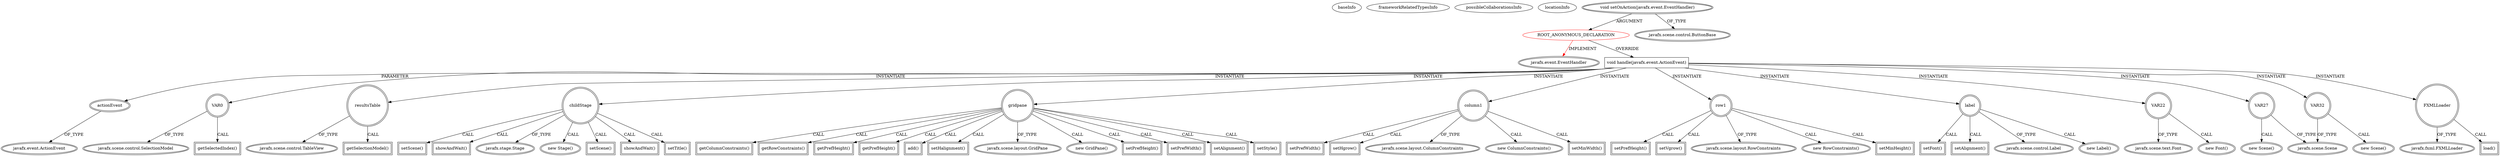 digraph {
baseInfo[graphId=2316,category="extension_graph",isAnonymous=true,possibleRelation=false]
frameworkRelatedTypesInfo[0="javafx.event.EventHandler"]
possibleCollaborationsInfo[]
locationInfo[projectName="crosswords-testEnvironment",filePath="/crosswords-testEnvironment/testEnvironment-master/src/GUI/MainController.java",contextSignature="void initialize(java.net.URL,java.util.ResourceBundle)",graphId="2316"]
0[label="ROOT_ANONYMOUS_DECLARATION",vertexType="ROOT_ANONYMOUS_DECLARATION",isFrameworkType=false,color=red]
1[label="javafx.event.EventHandler",vertexType="FRAMEWORK_INTERFACE_TYPE",isFrameworkType=true,peripheries=2]
2[label="void setOnAction(javafx.event.EventHandler)",vertexType="OUTSIDE_CALL",isFrameworkType=true,peripheries=2]
3[label="javafx.scene.control.ButtonBase",vertexType="FRAMEWORK_CLASS_TYPE",isFrameworkType=true,peripheries=2]
4[label="void handle(javafx.event.ActionEvent)",vertexType="OVERRIDING_METHOD_DECLARATION",isFrameworkType=false,shape=box]
5[label="actionEvent",vertexType="PARAMETER_DECLARATION",isFrameworkType=true,peripheries=2]
6[label="javafx.event.ActionEvent",vertexType="FRAMEWORK_CLASS_TYPE",isFrameworkType=true,peripheries=2]
7[label="VAR0",vertexType="VARIABLE_EXPRESION",isFrameworkType=true,peripheries=2,shape=circle]
9[label="javafx.scene.control.SelectionModel",vertexType="FRAMEWORK_CLASS_TYPE",isFrameworkType=true,peripheries=2]
8[label="getSelectedIndex()",vertexType="INSIDE_CALL",isFrameworkType=true,peripheries=2,shape=box]
10[label="resultsTable",vertexType="VARIABLE_EXPRESION",isFrameworkType=true,peripheries=2,shape=circle]
12[label="javafx.scene.control.TableView",vertexType="FRAMEWORK_CLASS_TYPE",isFrameworkType=true,peripheries=2]
11[label="getSelectionModel()",vertexType="INSIDE_CALL",isFrameworkType=true,peripheries=2,shape=box]
14[label="childStage",vertexType="VARIABLE_EXPRESION",isFrameworkType=true,peripheries=2,shape=circle]
15[label="javafx.stage.Stage",vertexType="FRAMEWORK_CLASS_TYPE",isFrameworkType=true,peripheries=2]
13[label="new Stage()",vertexType="CONSTRUCTOR_CALL",isFrameworkType=true,peripheries=2]
17[label="gridpane",vertexType="VARIABLE_EXPRESION",isFrameworkType=true,peripheries=2,shape=circle]
18[label="javafx.scene.layout.GridPane",vertexType="FRAMEWORK_CLASS_TYPE",isFrameworkType=true,peripheries=2]
16[label="new GridPane()",vertexType="CONSTRUCTOR_CALL",isFrameworkType=true,peripheries=2]
20[label="setPrefHeight()",vertexType="INSIDE_CALL",isFrameworkType=true,peripheries=2,shape=box]
22[label="setPrefWidth()",vertexType="INSIDE_CALL",isFrameworkType=true,peripheries=2,shape=box]
24[label="setAlignment()",vertexType="INSIDE_CALL",isFrameworkType=true,peripheries=2,shape=box]
26[label="setStyle()",vertexType="INSIDE_CALL",isFrameworkType=true,peripheries=2,shape=box]
28[label="column1",vertexType="VARIABLE_EXPRESION",isFrameworkType=true,peripheries=2,shape=circle]
29[label="javafx.scene.layout.ColumnConstraints",vertexType="FRAMEWORK_CLASS_TYPE",isFrameworkType=true,peripheries=2]
27[label="new ColumnConstraints()",vertexType="CONSTRUCTOR_CALL",isFrameworkType=true,peripheries=2]
31[label="setMinWidth()",vertexType="INSIDE_CALL",isFrameworkType=true,peripheries=2,shape=box]
33[label="setPrefWidth()",vertexType="INSIDE_CALL",isFrameworkType=true,peripheries=2,shape=box]
35[label="setHgrow()",vertexType="INSIDE_CALL",isFrameworkType=true,peripheries=2,shape=box]
37[label="getColumnConstraints()",vertexType="INSIDE_CALL",isFrameworkType=true,peripheries=2,shape=box]
39[label="row1",vertexType="VARIABLE_EXPRESION",isFrameworkType=true,peripheries=2,shape=circle]
40[label="javafx.scene.layout.RowConstraints",vertexType="FRAMEWORK_CLASS_TYPE",isFrameworkType=true,peripheries=2]
38[label="new RowConstraints()",vertexType="CONSTRUCTOR_CALL",isFrameworkType=true,peripheries=2]
42[label="setMinHeight()",vertexType="INSIDE_CALL",isFrameworkType=true,peripheries=2,shape=box]
44[label="setPrefHeight()",vertexType="INSIDE_CALL",isFrameworkType=true,peripheries=2,shape=box]
46[label="setVgrow()",vertexType="INSIDE_CALL",isFrameworkType=true,peripheries=2,shape=box]
48[label="getRowConstraints()",vertexType="INSIDE_CALL",isFrameworkType=true,peripheries=2,shape=box]
50[label="getPrefHeight()",vertexType="INSIDE_CALL",isFrameworkType=true,peripheries=2,shape=box]
52[label="getPrefHeight()",vertexType="INSIDE_CALL",isFrameworkType=true,peripheries=2,shape=box]
54[label="label",vertexType="VARIABLE_EXPRESION",isFrameworkType=true,peripheries=2,shape=circle]
55[label="javafx.scene.control.Label",vertexType="FRAMEWORK_CLASS_TYPE",isFrameworkType=true,peripheries=2]
53[label="new Label()",vertexType="CONSTRUCTOR_CALL",isFrameworkType=true,peripheries=2]
57[label="setFont()",vertexType="INSIDE_CALL",isFrameworkType=true,peripheries=2,shape=box]
59[label="VAR22",vertexType="VARIABLE_EXPRESION",isFrameworkType=true,peripheries=2,shape=circle]
60[label="javafx.scene.text.Font",vertexType="FRAMEWORK_CLASS_TYPE",isFrameworkType=true,peripheries=2]
58[label="new Font()",vertexType="CONSTRUCTOR_CALL",isFrameworkType=true,peripheries=2]
62[label="add()",vertexType="INSIDE_CALL",isFrameworkType=true,peripheries=2,shape=box]
64[label="setHalignment()",vertexType="INSIDE_CALL",isFrameworkType=true,peripheries=2,shape=box]
66[label="setAlignment()",vertexType="INSIDE_CALL",isFrameworkType=true,peripheries=2,shape=box]
68[label="setScene()",vertexType="INSIDE_CALL",isFrameworkType=true,peripheries=2,shape=box]
70[label="VAR27",vertexType="VARIABLE_EXPRESION",isFrameworkType=true,peripheries=2,shape=circle]
71[label="javafx.scene.Scene",vertexType="FRAMEWORK_CLASS_TYPE",isFrameworkType=true,peripheries=2]
69[label="new Scene()",vertexType="CONSTRUCTOR_CALL",isFrameworkType=true,peripheries=2]
73[label="showAndWait()",vertexType="INSIDE_CALL",isFrameworkType=true,peripheries=2,shape=box]
75[label="setTitle()",vertexType="INSIDE_CALL",isFrameworkType=true,peripheries=2,shape=box]
76[label="FXMLLoader",vertexType="VARIABLE_EXPRESION",isFrameworkType=true,peripheries=2,shape=circle]
78[label="javafx.fxml.FXMLLoader",vertexType="FRAMEWORK_CLASS_TYPE",isFrameworkType=true,peripheries=2]
77[label="load()",vertexType="INSIDE_CALL",isFrameworkType=true,peripheries=2,shape=box]
80[label="setScene()",vertexType="INSIDE_CALL",isFrameworkType=true,peripheries=2,shape=box]
82[label="VAR32",vertexType="VARIABLE_EXPRESION",isFrameworkType=true,peripheries=2,shape=circle]
81[label="new Scene()",vertexType="CONSTRUCTOR_CALL",isFrameworkType=true,peripheries=2]
85[label="showAndWait()",vertexType="INSIDE_CALL",isFrameworkType=true,peripheries=2,shape=box]
0->1[label="IMPLEMENT",color=red]
2->0[label="ARGUMENT"]
2->3[label="OF_TYPE"]
0->4[label="OVERRIDE"]
5->6[label="OF_TYPE"]
4->5[label="PARAMETER"]
4->7[label="INSTANTIATE"]
7->9[label="OF_TYPE"]
7->8[label="CALL"]
4->10[label="INSTANTIATE"]
10->12[label="OF_TYPE"]
10->11[label="CALL"]
4->14[label="INSTANTIATE"]
14->15[label="OF_TYPE"]
14->13[label="CALL"]
4->17[label="INSTANTIATE"]
17->18[label="OF_TYPE"]
17->16[label="CALL"]
17->20[label="CALL"]
17->22[label="CALL"]
17->24[label="CALL"]
17->26[label="CALL"]
4->28[label="INSTANTIATE"]
28->29[label="OF_TYPE"]
28->27[label="CALL"]
28->31[label="CALL"]
28->33[label="CALL"]
28->35[label="CALL"]
17->37[label="CALL"]
4->39[label="INSTANTIATE"]
39->40[label="OF_TYPE"]
39->38[label="CALL"]
39->42[label="CALL"]
39->44[label="CALL"]
39->46[label="CALL"]
17->48[label="CALL"]
17->50[label="CALL"]
17->52[label="CALL"]
4->54[label="INSTANTIATE"]
54->55[label="OF_TYPE"]
54->53[label="CALL"]
54->57[label="CALL"]
4->59[label="INSTANTIATE"]
59->60[label="OF_TYPE"]
59->58[label="CALL"]
17->62[label="CALL"]
17->64[label="CALL"]
54->66[label="CALL"]
14->68[label="CALL"]
4->70[label="INSTANTIATE"]
70->71[label="OF_TYPE"]
70->69[label="CALL"]
14->73[label="CALL"]
14->75[label="CALL"]
4->76[label="INSTANTIATE"]
76->78[label="OF_TYPE"]
76->77[label="CALL"]
14->80[label="CALL"]
4->82[label="INSTANTIATE"]
82->71[label="OF_TYPE"]
82->81[label="CALL"]
14->85[label="CALL"]
}
